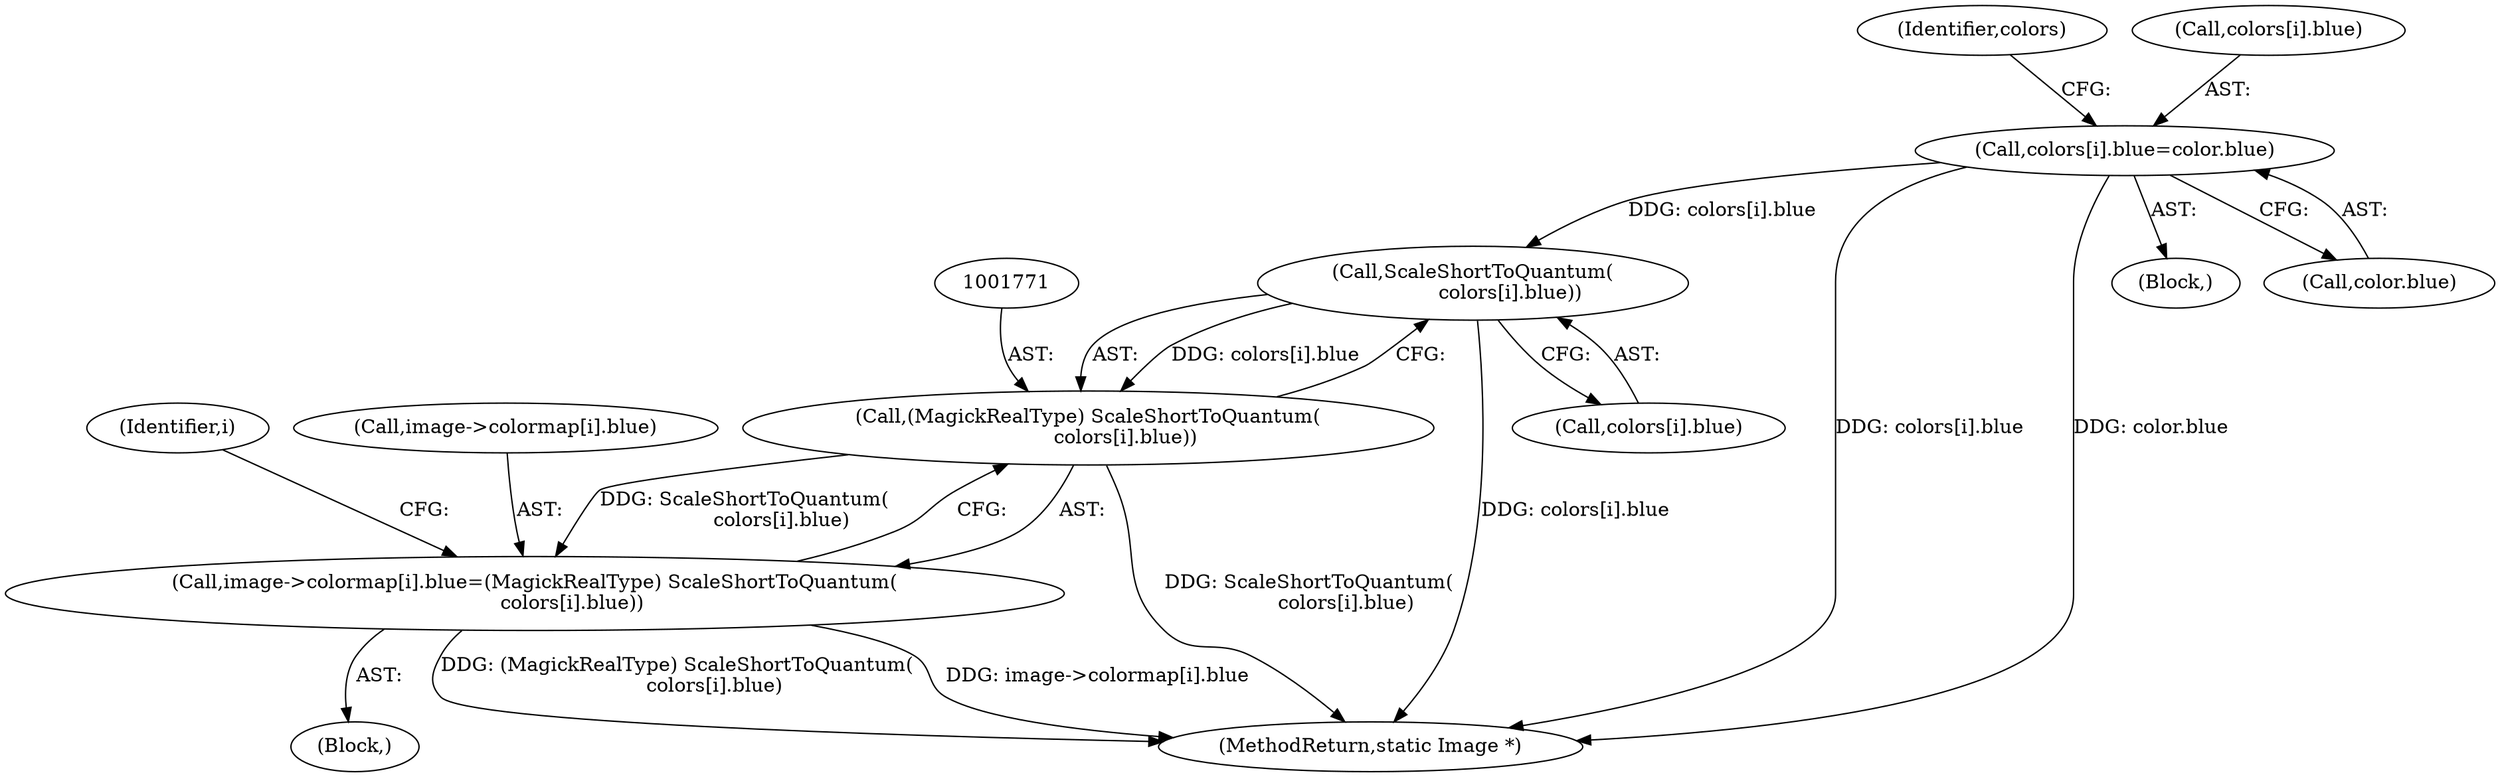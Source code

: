 digraph "0_ImageMagick_c78993d138bf480ab4652b5a48379d4ff75ba5f7@array" {
"1001772" [label="(Call,ScaleShortToQuantum(\n            colors[i].blue))"];
"1000880" [label="(Call,colors[i].blue=color.blue)"];
"1001770" [label="(Call,(MagickRealType) ScaleShortToQuantum(\n            colors[i].blue))"];
"1001762" [label="(Call,image->colormap[i].blue=(MagickRealType) ScaleShortToQuantum(\n            colors[i].blue))"];
"1000823" [label="(Block,)"];
"1001729" [label="(Block,)"];
"1000886" [label="(Call,color.blue)"];
"1001772" [label="(Call,ScaleShortToQuantum(\n            colors[i].blue))"];
"1001763" [label="(Call,image->colormap[i].blue)"];
"1001728" [label="(Identifier,i)"];
"1001762" [label="(Call,image->colormap[i].blue=(MagickRealType) ScaleShortToQuantum(\n            colors[i].blue))"];
"1001770" [label="(Call,(MagickRealType) ScaleShortToQuantum(\n            colors[i].blue))"];
"1000892" [label="(Identifier,colors)"];
"1001773" [label="(Call,colors[i].blue)"];
"1000880" [label="(Call,colors[i].blue=color.blue)"];
"1000881" [label="(Call,colors[i].blue)"];
"1001928" [label="(MethodReturn,static Image *)"];
"1001772" -> "1001770"  [label="AST: "];
"1001772" -> "1001773"  [label="CFG: "];
"1001773" -> "1001772"  [label="AST: "];
"1001770" -> "1001772"  [label="CFG: "];
"1001772" -> "1001928"  [label="DDG: colors[i].blue"];
"1001772" -> "1001770"  [label="DDG: colors[i].blue"];
"1000880" -> "1001772"  [label="DDG: colors[i].blue"];
"1000880" -> "1000823"  [label="AST: "];
"1000880" -> "1000886"  [label="CFG: "];
"1000881" -> "1000880"  [label="AST: "];
"1000886" -> "1000880"  [label="AST: "];
"1000892" -> "1000880"  [label="CFG: "];
"1000880" -> "1001928"  [label="DDG: colors[i].blue"];
"1000880" -> "1001928"  [label="DDG: color.blue"];
"1001770" -> "1001762"  [label="AST: "];
"1001771" -> "1001770"  [label="AST: "];
"1001762" -> "1001770"  [label="CFG: "];
"1001770" -> "1001928"  [label="DDG: ScaleShortToQuantum(\n            colors[i].blue)"];
"1001770" -> "1001762"  [label="DDG: ScaleShortToQuantum(\n            colors[i].blue)"];
"1001762" -> "1001729"  [label="AST: "];
"1001763" -> "1001762"  [label="AST: "];
"1001728" -> "1001762"  [label="CFG: "];
"1001762" -> "1001928"  [label="DDG: (MagickRealType) ScaleShortToQuantum(\n            colors[i].blue)"];
"1001762" -> "1001928"  [label="DDG: image->colormap[i].blue"];
}
